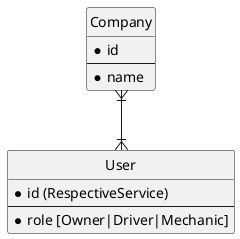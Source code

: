 @startuml

hide circle
hide empty members

entity Company {
*id
---
*name
}

entity User {
*id (RespectiveService)
---
*role [Owner|Driver|Mechanic]
}

Company }|--|{ User

@enduml
